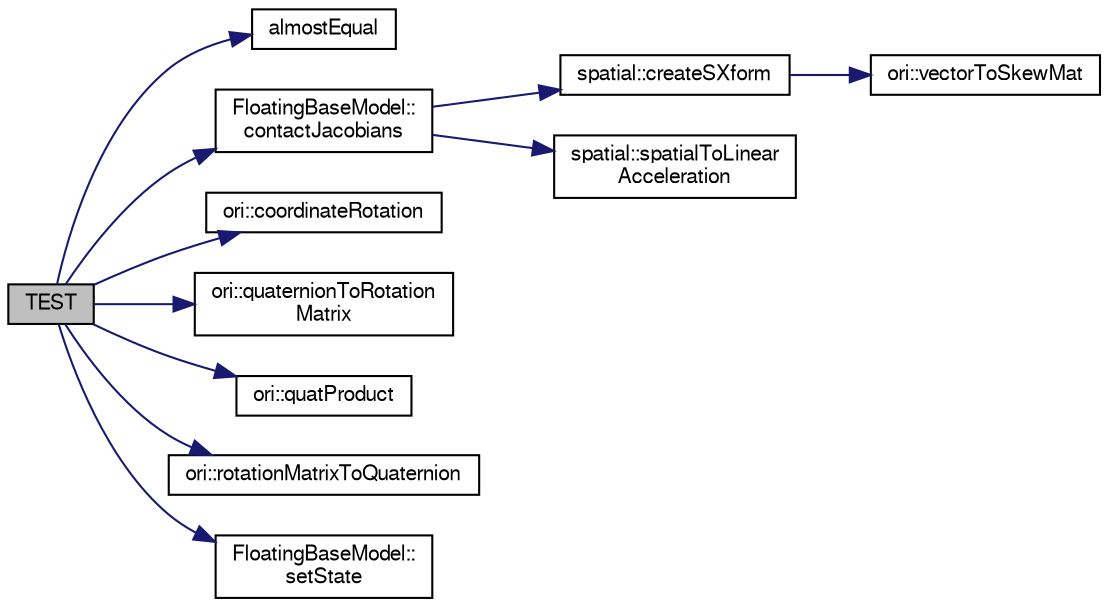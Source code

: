 digraph "TEST"
{
  edge [fontname="FreeSans",fontsize="10",labelfontname="FreeSans",labelfontsize="10"];
  node [fontname="FreeSans",fontsize="10",shape=record];
  rankdir="LR";
  Node1 [label="TEST",height=0.2,width=0.4,color="black", fillcolor="grey75", style="filled", fontcolor="black"];
  Node1 -> Node2 [color="midnightblue",fontsize="10",style="solid",fontname="FreeSans"];
  Node2 [label="almostEqual",height=0.2,width=0.4,color="black", fillcolor="white", style="filled",URL="$de/dda/_math_utilities_8h.html#aa06ec79f1e3170ea41b58ffbf35b9fb6"];
  Node1 -> Node3 [color="midnightblue",fontsize="10",style="solid",fontname="FreeSans"];
  Node3 [label="FloatingBaseModel::\lcontactJacobians",height=0.2,width=0.4,color="black", fillcolor="white", style="filled",URL="$d6/db1/class_floating_base_model.html#afca11b3f8d117a20990d309666e1a8f3"];
  Node3 -> Node4 [color="midnightblue",fontsize="10",style="solid",fontname="FreeSans"];
  Node4 [label="spatial::createSXform",height=0.2,width=0.4,color="black", fillcolor="white", style="filled",URL="$de/d1a/namespacespatial.html#ae4a2145f3028087511b4f17c0152ec83"];
  Node4 -> Node5 [color="midnightblue",fontsize="10",style="solid",fontname="FreeSans"];
  Node5 [label="ori::vectorToSkewMat",height=0.2,width=0.4,color="black", fillcolor="white", style="filled",URL="$da/d9b/namespaceori.html#a153f2a76610f0c5524da3f8bf8fa4dfa"];
  Node3 -> Node6 [color="midnightblue",fontsize="10",style="solid",fontname="FreeSans"];
  Node6 [label="spatial::spatialToLinear\lAcceleration",height=0.2,width=0.4,color="black", fillcolor="white", style="filled",URL="$de/d1a/namespacespatial.html#a13df9ec1359ecd4150251eaae0895198"];
  Node1 -> Node7 [color="midnightblue",fontsize="10",style="solid",fontname="FreeSans"];
  Node7 [label="ori::coordinateRotation",height=0.2,width=0.4,color="black", fillcolor="white", style="filled",URL="$da/d9b/namespaceori.html#a537b8d0769c03e4cd8ef2b9a9dc8a760"];
  Node1 -> Node8 [color="midnightblue",fontsize="10",style="solid",fontname="FreeSans"];
  Node8 [label="ori::quaternionToRotation\lMatrix",height=0.2,width=0.4,color="black", fillcolor="white", style="filled",URL="$da/d9b/namespaceori.html#af88fa91d686c646d41f9b747a6bc90f0"];
  Node1 -> Node9 [color="midnightblue",fontsize="10",style="solid",fontname="FreeSans"];
  Node9 [label="ori::quatProduct",height=0.2,width=0.4,color="black", fillcolor="white", style="filled",URL="$da/d9b/namespaceori.html#a89494866325446c634184782e56113ff"];
  Node1 -> Node10 [color="midnightblue",fontsize="10",style="solid",fontname="FreeSans"];
  Node10 [label="ori::rotationMatrixToQuaternion",height=0.2,width=0.4,color="black", fillcolor="white", style="filled",URL="$da/d9b/namespaceori.html#a73c3872af6870d856cedd662856fcaea"];
  Node1 -> Node11 [color="midnightblue",fontsize="10",style="solid",fontname="FreeSans"];
  Node11 [label="FloatingBaseModel::\lsetState",height=0.2,width=0.4,color="black", fillcolor="white", style="filled",URL="$d6/db1/class_floating_base_model.html#a575819811abf1d4b8e527b22aead4013"];
}

